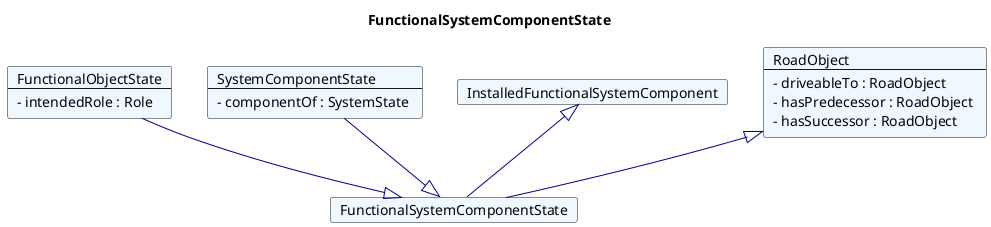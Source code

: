 @startuml
Title FunctionalSystemComponentState 

Card FunctionalSystemComponentState #F0F8FF [
FunctionalSystemComponentState
]
Card FunctionalObjectState #F0F8FF [
FunctionalObjectState
----
- intendedRole : Role 
]
FunctionalObjectState --|> FunctionalSystemComponentState  #00008B 
Card SystemComponentState #F0F8FF [
SystemComponentState
----
- componentOf : SystemState 
]
SystemComponentState --|> FunctionalSystemComponentState  #00008B 
Card InstalledFunctionalSystemComponent #F0F8FF [
InstalledFunctionalSystemComponent
]
InstalledFunctionalSystemComponent <|-- FunctionalSystemComponentState  #00008B 
Card RoadObject #F0F8FF [
RoadObject
----
- driveableTo : RoadObject 
- hasPredecessor : RoadObject 
- hasSuccessor : RoadObject 
]
RoadObject <|-- FunctionalSystemComponentState  #00008B 
@enduml